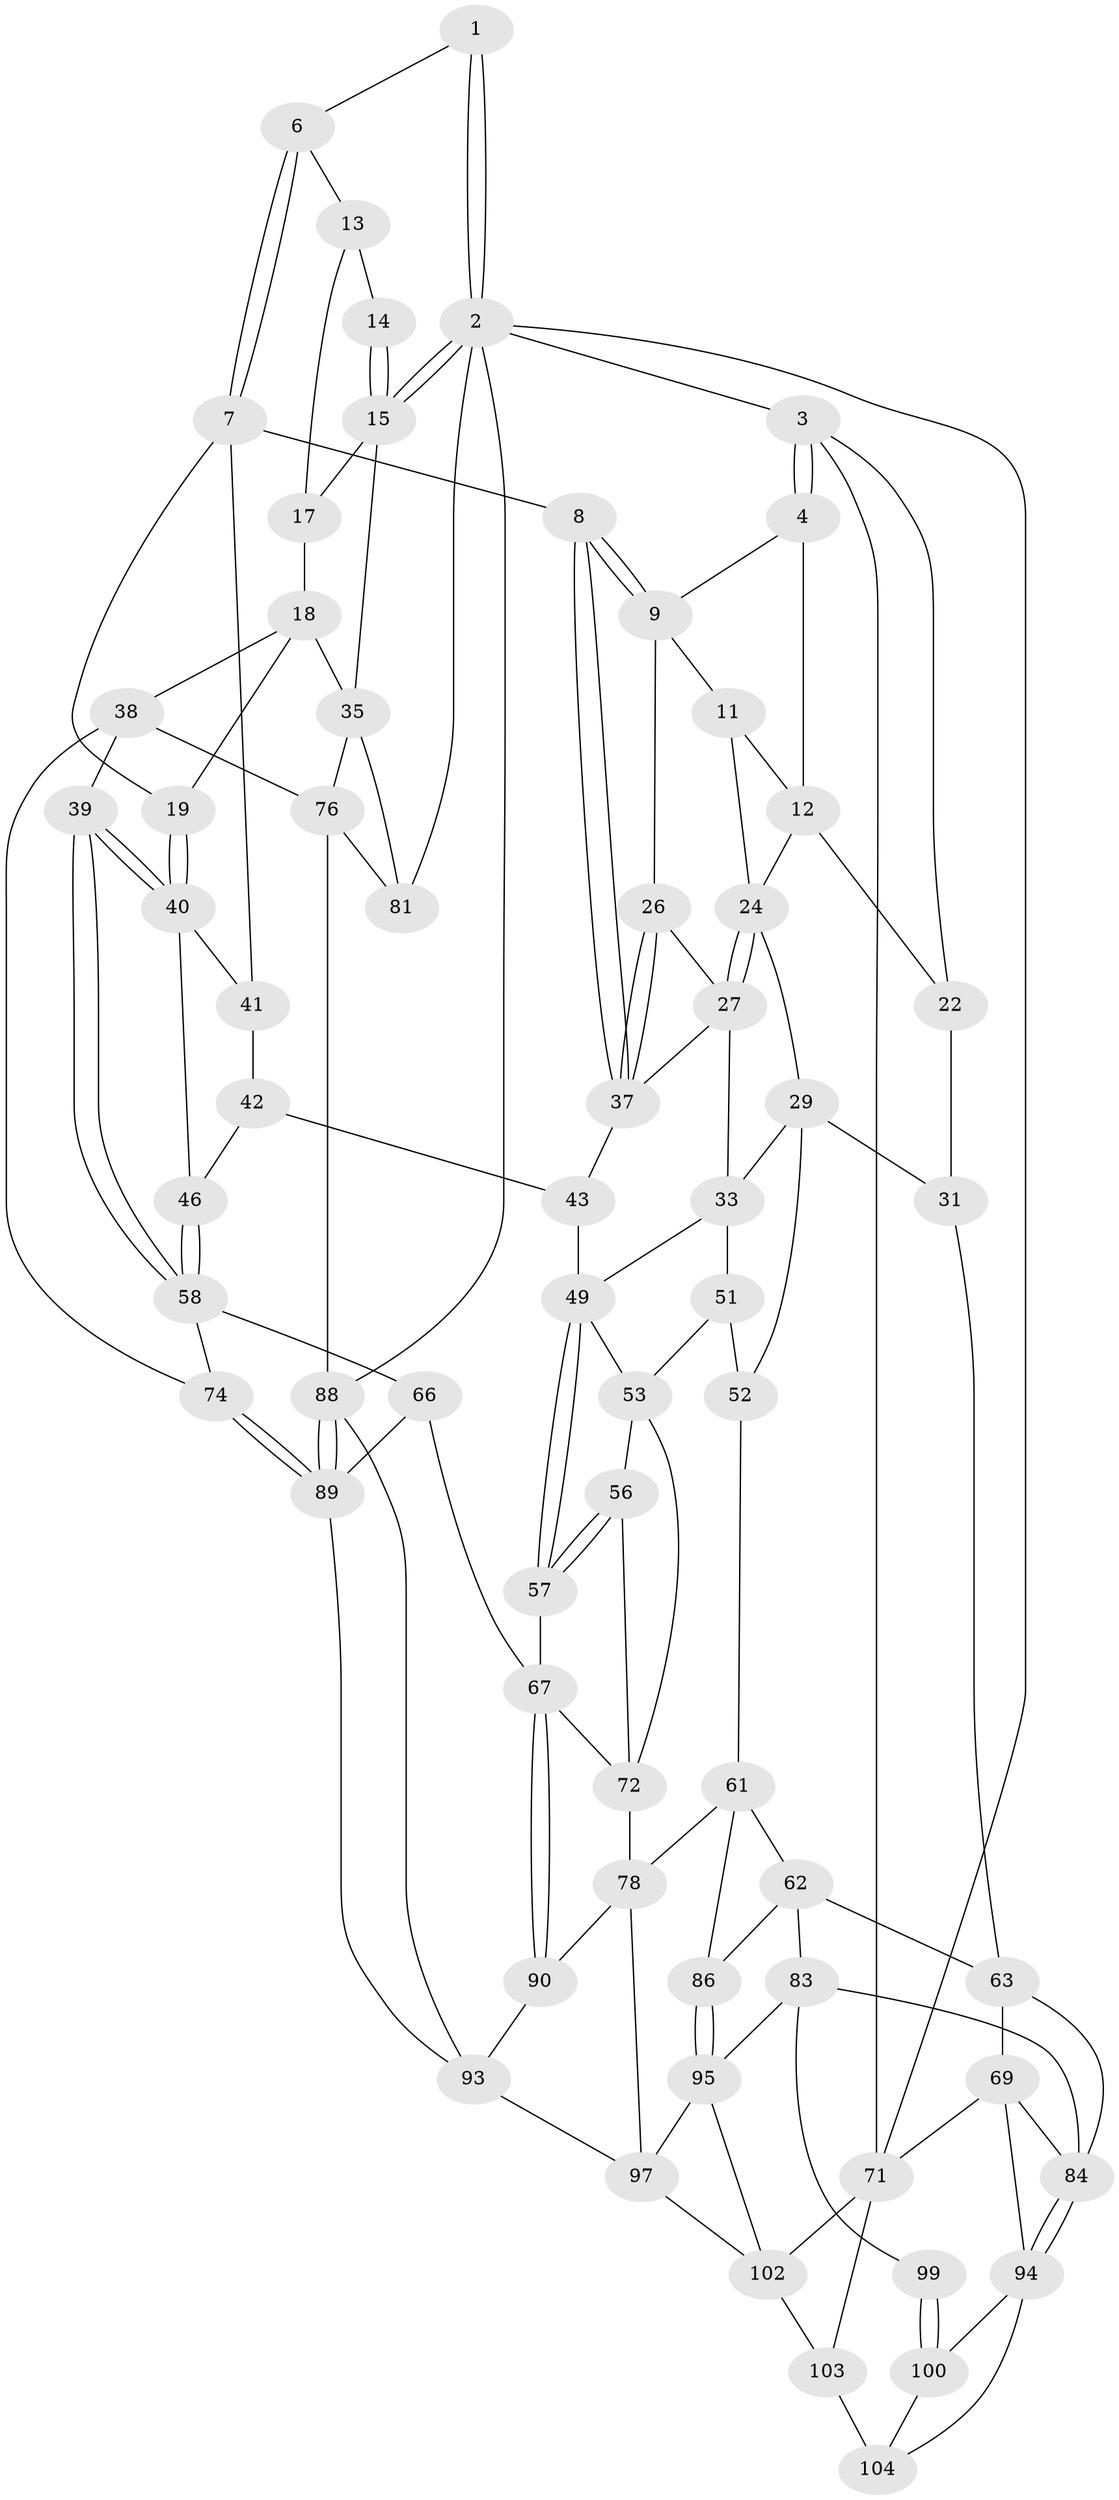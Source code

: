 // original degree distribution, {3: 0.017857142857142856, 6: 0.24107142857142858, 5: 0.48214285714285715, 4: 0.25892857142857145}
// Generated by graph-tools (version 1.1) at 2025/11/02/27/25 16:11:59]
// undirected, 66 vertices, 138 edges
graph export_dot {
graph [start="1"]
  node [color=gray90,style=filled];
  1 [pos="+0.7247915159499971+0"];
  2 [pos="+1+0",super="+80"];
  3 [pos="+0+0"];
  4 [pos="+0.3303193344389855+0",super="+5"];
  6 [pos="+0.7746464402383219+0.017559562685190037"];
  7 [pos="+0.6680891618994994+0.17908749035858676",super="+20"];
  8 [pos="+0.6171818229315049+0.1732549958387918"];
  9 [pos="+0.5791285723823237+0.13892019742883177",super="+10"];
  11 [pos="+0.358134450463612+0"];
  12 [pos="+0.3572352519917553+0",super="+21"];
  13 [pos="+0.8178874924248469+0.05063480246591981",super="+16"];
  14 [pos="+0.9350737341339939+0.00390910090282165"];
  15 [pos="+1+0",super="+28"];
  17 [pos="+0.8711686452929075+0.1271985576540228"];
  18 [pos="+0.846887908389524+0.1841492857779789",super="+36"];
  19 [pos="+0.7983132651828375+0.21258206330055593"];
  22 [pos="+0.15843630680272797+0.1475546338681933",super="+23"];
  24 [pos="+0.3307644325553435+0.10643096078336556",super="+25"];
  26 [pos="+0.40228763761737424+0.22258838458574226"];
  27 [pos="+0.3515465237271117+0.2556844974132578",super="+32"];
  29 [pos="+0.3082431696553644+0.2817964598150888",super="+30"];
  31 [pos="+0.09129732950911698+0.34940897525498005",super="+59"];
  33 [pos="+0.3285491306962167+0.28259031388676303",super="+34"];
  35 [pos="+1+0.32564231369160773",super="+75"];
  37 [pos="+0.562399011530853+0.3030692877393222",super="+44"];
  38 [pos="+0.9590072514111776+0.3949646495294885",super="+73"];
  39 [pos="+0.8907525927525728+0.37590686073957186"];
  40 [pos="+0.8726241422608028+0.3646094281320232",super="+45"];
  41 [pos="+0.7185526679214993+0.2703670045903519"];
  42 [pos="+0.6911108909920377+0.334777559639663",super="+47"];
  43 [pos="+0.558776102855981+0.3464042128592054",super="+48"];
  46 [pos="+0.708464946097589+0.4336657593745315"];
  49 [pos="+0.5424253586452379+0.3852597807474493",super="+50"];
  51 [pos="+0.2620941271056077+0.4252709256953443",super="+55"];
  52 [pos="+0.10775582570335174+0.3653260179399001",super="+60"];
  53 [pos="+0.3847010143095835+0.3996758717407394",super="+54"];
  56 [pos="+0.43208737033631617+0.45534995130100864"];
  57 [pos="+0.5087167863950516+0.4968767857880646"];
  58 [pos="+0.7201296913626474+0.509888397177683",super="+65"];
  61 [pos="+0.17873952633361045+0.555957496246489",super="+79"];
  62 [pos="+0.14700955947200436+0.5764096925588823",super="+82"];
  63 [pos="+0.06457364247361966+0.5792624070422399",super="+64"];
  66 [pos="+0.5897916788654888+0.5953876534571163"];
  67 [pos="+0.5720626974935947+0.5980936444369243",super="+68"];
  69 [pos="+0+0.6261698107558128",super="+70"];
  71 [pos="+0+1",super="+112"];
  72 [pos="+0.30128889348497445+0.5047743644701496",super="+77"];
  74 [pos="+0.8110762085790852+0.6051889291953916"];
  76 [pos="+0.9380578802870337+0.6183113589867979",super="+87"];
  78 [pos="+0.3445435784367739+0.6973323448252756",super="+91"];
  81 [pos="+1+0.7736577773669245"];
  83 [pos="+0.13119705892553335+0.7559037705209061",super="+96"];
  84 [pos="+0.07157587214101331+0.729148546229312",super="+85"];
  86 [pos="+0.25313876447952766+0.7291248096600176"];
  88 [pos="+0.8490399811678417+0.8399048673444304",super="+108"];
  89 [pos="+0.8059030057936521+0.7722132290950686",super="+92"];
  90 [pos="+0.5656429976745218+0.7299442377981168"];
  93 [pos="+0.6506867392577831+0.7972083960519097",super="+106"];
  94 [pos="+0+0.8462829811969369",super="+101"];
  95 [pos="+0.19318465885727018+0.7872724245797407",super="+98"];
  97 [pos="+0.41080130884103394+0.9421954221488226",super="+107"];
  99 [pos="+0.1376693708242988+0.7761804119749232"];
  100 [pos="+0+0.8428444979719079",super="+105"];
  102 [pos="+0.15035377130956187+0.9196817907361786",super="+111"];
  103 [pos="+0.14382219277905497+0.9174068613146505",super="+110"];
  104 [pos="+0.12537883906980007+0.8931772045002744",super="+109"];
  1 -- 2;
  1 -- 2;
  1 -- 6;
  2 -- 3;
  2 -- 15;
  2 -- 15;
  2 -- 88;
  2 -- 81;
  2 -- 71;
  3 -- 4;
  3 -- 4;
  3 -- 71;
  3 -- 22;
  4 -- 12;
  4 -- 9;
  6 -- 7;
  6 -- 7;
  6 -- 13;
  7 -- 8;
  7 -- 41;
  7 -- 19;
  8 -- 9;
  8 -- 9;
  8 -- 37;
  8 -- 37;
  9 -- 26;
  9 -- 11;
  11 -- 12;
  11 -- 24;
  12 -- 22;
  12 -- 24;
  13 -- 14 [weight=2];
  13 -- 17;
  14 -- 15;
  14 -- 15;
  15 -- 17;
  15 -- 35;
  17 -- 18;
  18 -- 19;
  18 -- 35;
  18 -- 38;
  19 -- 40;
  19 -- 40;
  22 -- 31 [weight=2];
  24 -- 27;
  24 -- 27;
  24 -- 29;
  26 -- 27;
  26 -- 37;
  26 -- 37;
  27 -- 33;
  27 -- 37;
  29 -- 52;
  29 -- 31;
  29 -- 33;
  31 -- 63;
  33 -- 49;
  33 -- 51;
  35 -- 81;
  35 -- 76;
  37 -- 43;
  38 -- 39;
  38 -- 74;
  38 -- 76;
  39 -- 40;
  39 -- 40;
  39 -- 58;
  39 -- 58;
  40 -- 41;
  40 -- 46;
  41 -- 42;
  42 -- 43 [weight=2];
  42 -- 46;
  43 -- 49;
  46 -- 58;
  46 -- 58;
  49 -- 57;
  49 -- 57;
  49 -- 53;
  51 -- 52 [weight=2];
  51 -- 53;
  52 -- 61;
  53 -- 56;
  53 -- 72;
  56 -- 57;
  56 -- 57;
  56 -- 72;
  57 -- 67;
  58 -- 74;
  58 -- 66;
  61 -- 62;
  61 -- 86;
  61 -- 78;
  62 -- 63;
  62 -- 86;
  62 -- 83;
  63 -- 84;
  63 -- 69;
  66 -- 67;
  66 -- 89;
  67 -- 90;
  67 -- 90;
  67 -- 72;
  69 -- 94;
  69 -- 71;
  69 -- 84;
  71 -- 102;
  71 -- 103;
  72 -- 78;
  74 -- 89;
  74 -- 89;
  76 -- 88;
  76 -- 81;
  78 -- 97;
  78 -- 90;
  83 -- 84;
  83 -- 99;
  83 -- 95;
  84 -- 94;
  84 -- 94;
  86 -- 95;
  86 -- 95;
  88 -- 89;
  88 -- 89;
  88 -- 93;
  89 -- 93;
  90 -- 93;
  93 -- 97;
  94 -- 104;
  94 -- 100;
  95 -- 97;
  95 -- 102;
  97 -- 102;
  99 -- 100 [weight=2];
  99 -- 100;
  100 -- 104;
  102 -- 103;
  103 -- 104 [weight=2];
}
